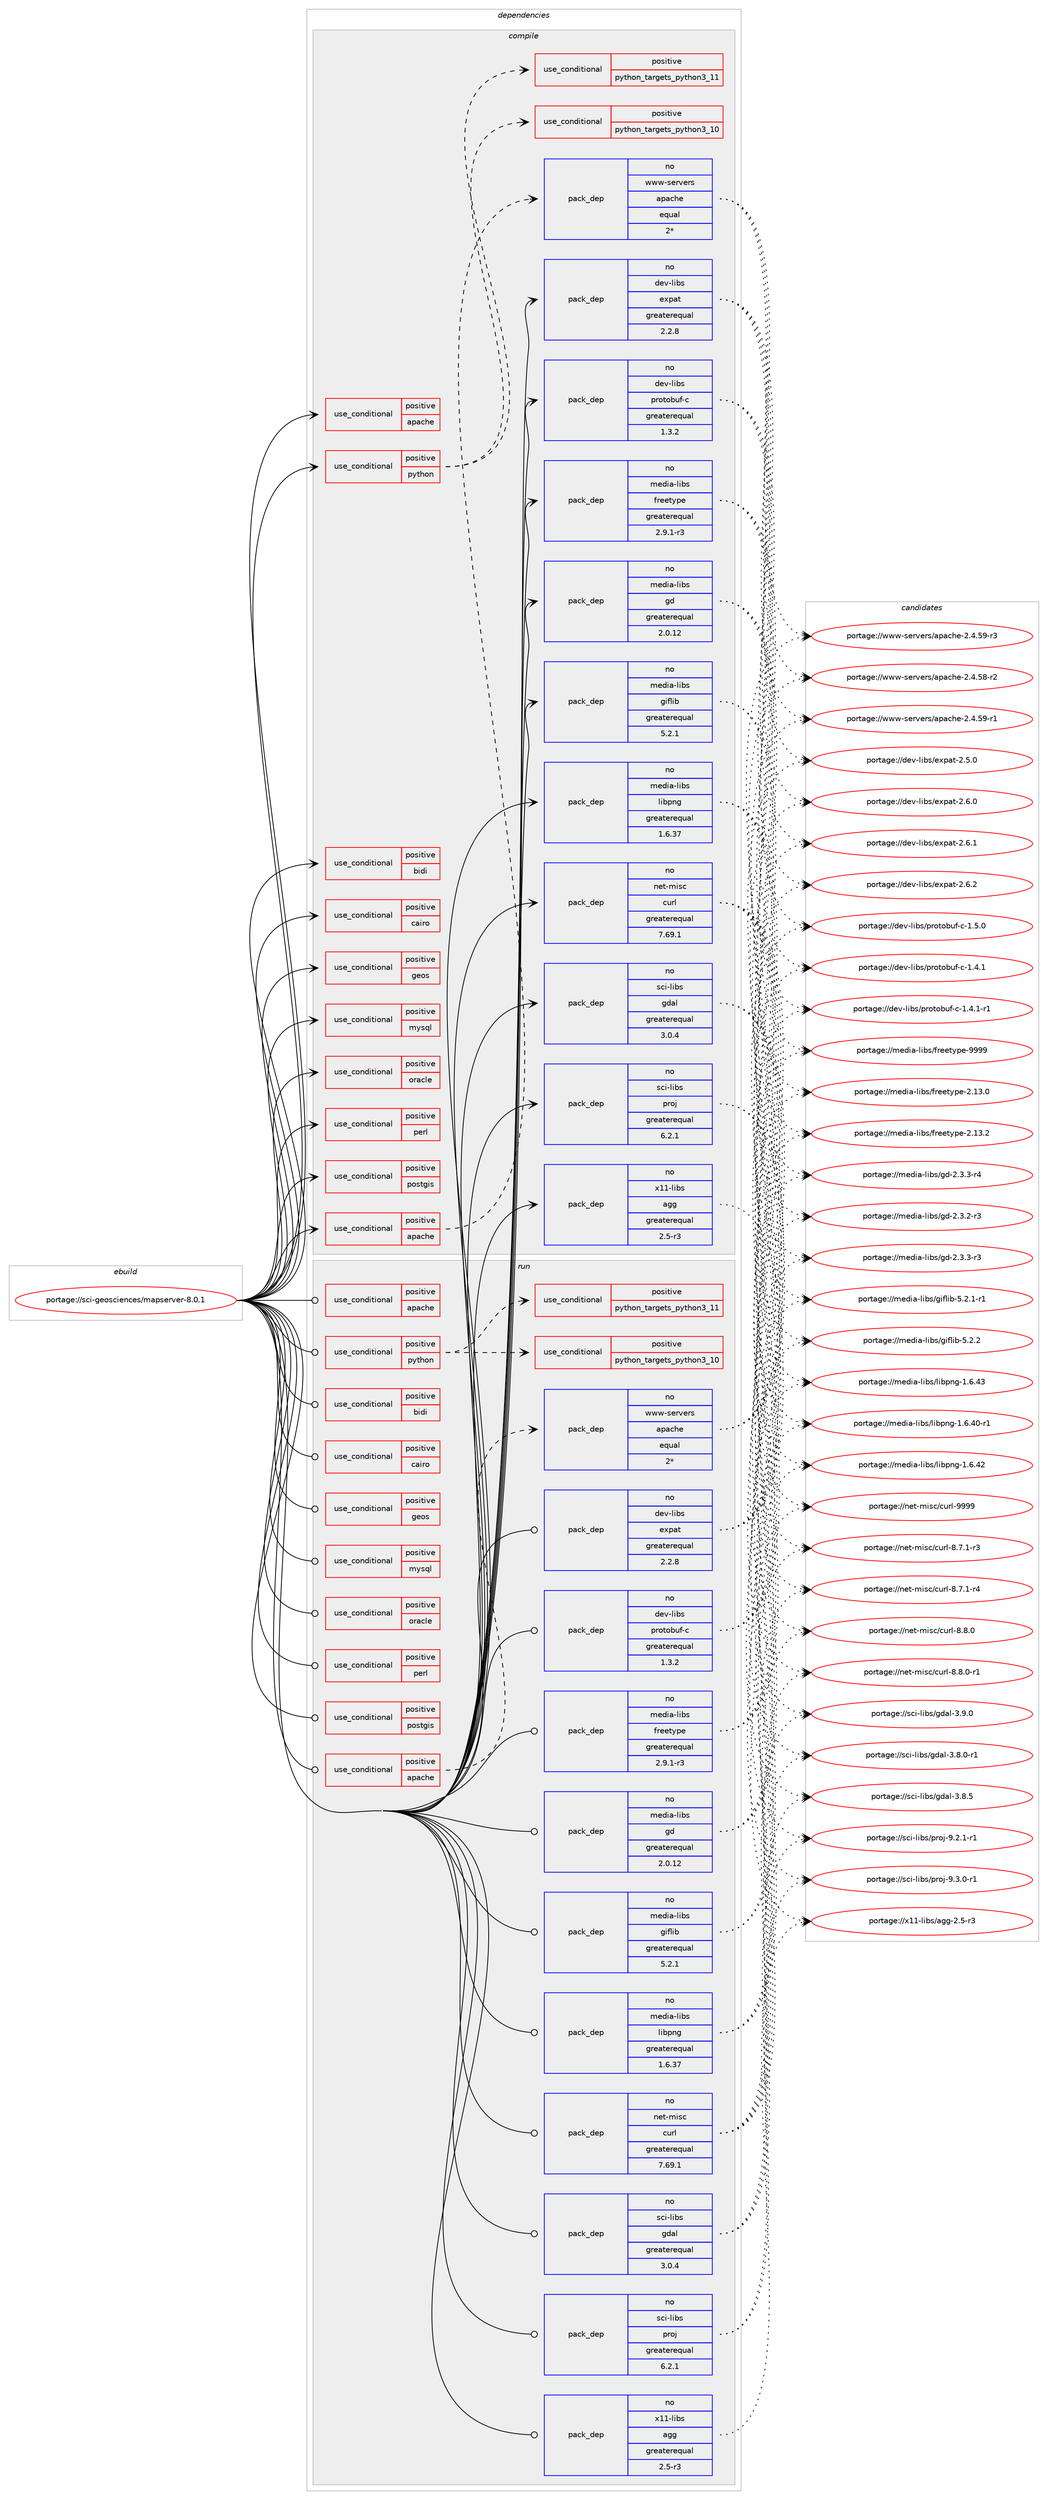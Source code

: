 digraph prolog {

# *************
# Graph options
# *************

newrank=true;
concentrate=true;
compound=true;
graph [rankdir=LR,fontname=Helvetica,fontsize=10,ranksep=1.5];#, ranksep=2.5, nodesep=0.2];
edge  [arrowhead=vee];
node  [fontname=Helvetica,fontsize=10];

# **********
# The ebuild
# **********

subgraph cluster_leftcol {
color=gray;
rank=same;
label=<<i>ebuild</i>>;
id [label="portage://sci-geosciences/mapserver-8.0.1", color=red, width=4, href="../sci-geosciences/mapserver-8.0.1.svg"];
}

# ****************
# The dependencies
# ****************

subgraph cluster_midcol {
color=gray;
label=<<i>dependencies</i>>;
subgraph cluster_compile {
fillcolor="#eeeeee";
style=filled;
label=<<i>compile</i>>;
subgraph cond102434 {
dependency199669 [label=<<TABLE BORDER="0" CELLBORDER="1" CELLSPACING="0" CELLPADDING="4"><TR><TD ROWSPAN="3" CELLPADDING="10">use_conditional</TD></TR><TR><TD>positive</TD></TR><TR><TD>apache</TD></TR></TABLE>>, shape=none, color=red];
# *** BEGIN UNKNOWN DEPENDENCY TYPE (TODO) ***
# dependency199669 -> package_dependency(portage://sci-geosciences/mapserver-8.0.1,install,no,app-admin,webapp-config,none,[,,],[],[])
# *** END UNKNOWN DEPENDENCY TYPE (TODO) ***

# *** BEGIN UNKNOWN DEPENDENCY TYPE (TODO) ***
# dependency199669 -> package_dependency(portage://sci-geosciences/mapserver-8.0.1,install,no,dev-libs,fcgi,none,[,,],[],[])
# *** END UNKNOWN DEPENDENCY TYPE (TODO) ***

}
id:e -> dependency199669:w [weight=20,style="solid",arrowhead="vee"];
subgraph cond102435 {
dependency199670 [label=<<TABLE BORDER="0" CELLBORDER="1" CELLSPACING="0" CELLPADDING="4"><TR><TD ROWSPAN="3" CELLPADDING="10">use_conditional</TD></TR><TR><TD>positive</TD></TR><TR><TD>apache</TD></TR></TABLE>>, shape=none, color=red];
subgraph pack94456 {
dependency199671 [label=<<TABLE BORDER="0" CELLBORDER="1" CELLSPACING="0" CELLPADDING="4" WIDTH="220"><TR><TD ROWSPAN="6" CELLPADDING="30">pack_dep</TD></TR><TR><TD WIDTH="110">no</TD></TR><TR><TD>www-servers</TD></TR><TR><TD>apache</TD></TR><TR><TD>equal</TD></TR><TR><TD>2*</TD></TR></TABLE>>, shape=none, color=blue];
}
dependency199670:e -> dependency199671:w [weight=20,style="dashed",arrowhead="vee"];
}
id:e -> dependency199670:w [weight=20,style="solid",arrowhead="vee"];
subgraph cond102436 {
dependency199672 [label=<<TABLE BORDER="0" CELLBORDER="1" CELLSPACING="0" CELLPADDING="4"><TR><TD ROWSPAN="3" CELLPADDING="10">use_conditional</TD></TR><TR><TD>positive</TD></TR><TR><TD>bidi</TD></TR></TABLE>>, shape=none, color=red];
# *** BEGIN UNKNOWN DEPENDENCY TYPE (TODO) ***
# dependency199672 -> package_dependency(portage://sci-geosciences/mapserver-8.0.1,install,no,dev-libs,fribidi,none,[,,],[],[])
# *** END UNKNOWN DEPENDENCY TYPE (TODO) ***

# *** BEGIN UNKNOWN DEPENDENCY TYPE (TODO) ***
# dependency199672 -> package_dependency(portage://sci-geosciences/mapserver-8.0.1,install,no,media-libs,harfbuzz,none,[,,],any_same_slot,[])
# *** END UNKNOWN DEPENDENCY TYPE (TODO) ***

}
id:e -> dependency199672:w [weight=20,style="solid",arrowhead="vee"];
subgraph cond102437 {
dependency199673 [label=<<TABLE BORDER="0" CELLBORDER="1" CELLSPACING="0" CELLPADDING="4"><TR><TD ROWSPAN="3" CELLPADDING="10">use_conditional</TD></TR><TR><TD>positive</TD></TR><TR><TD>cairo</TD></TR></TABLE>>, shape=none, color=red];
# *** BEGIN UNKNOWN DEPENDENCY TYPE (TODO) ***
# dependency199673 -> package_dependency(portage://sci-geosciences/mapserver-8.0.1,install,no,x11-libs,cairo,none,[,,],[],[])
# *** END UNKNOWN DEPENDENCY TYPE (TODO) ***

}
id:e -> dependency199673:w [weight=20,style="solid",arrowhead="vee"];
subgraph cond102438 {
dependency199674 [label=<<TABLE BORDER="0" CELLBORDER="1" CELLSPACING="0" CELLPADDING="4"><TR><TD ROWSPAN="3" CELLPADDING="10">use_conditional</TD></TR><TR><TD>positive</TD></TR><TR><TD>geos</TD></TR></TABLE>>, shape=none, color=red];
# *** BEGIN UNKNOWN DEPENDENCY TYPE (TODO) ***
# dependency199674 -> package_dependency(portage://sci-geosciences/mapserver-8.0.1,install,no,sci-libs,geos,none,[,,],[],[])
# *** END UNKNOWN DEPENDENCY TYPE (TODO) ***

}
id:e -> dependency199674:w [weight=20,style="solid",arrowhead="vee"];
subgraph cond102439 {
dependency199675 [label=<<TABLE BORDER="0" CELLBORDER="1" CELLSPACING="0" CELLPADDING="4"><TR><TD ROWSPAN="3" CELLPADDING="10">use_conditional</TD></TR><TR><TD>positive</TD></TR><TR><TD>mysql</TD></TR></TABLE>>, shape=none, color=red];
# *** BEGIN UNKNOWN DEPENDENCY TYPE (TODO) ***
# dependency199675 -> package_dependency(portage://sci-geosciences/mapserver-8.0.1,install,no,dev-db,mysql-connector-c,none,[,,],any_same_slot,[])
# *** END UNKNOWN DEPENDENCY TYPE (TODO) ***

}
id:e -> dependency199675:w [weight=20,style="solid",arrowhead="vee"];
subgraph cond102440 {
dependency199676 [label=<<TABLE BORDER="0" CELLBORDER="1" CELLSPACING="0" CELLPADDING="4"><TR><TD ROWSPAN="3" CELLPADDING="10">use_conditional</TD></TR><TR><TD>positive</TD></TR><TR><TD>oracle</TD></TR></TABLE>>, shape=none, color=red];
# *** BEGIN UNKNOWN DEPENDENCY TYPE (TODO) ***
# dependency199676 -> package_dependency(portage://sci-geosciences/mapserver-8.0.1,install,no,dev-db,oracle-instantclient,none,[,,],any_same_slot,[])
# *** END UNKNOWN DEPENDENCY TYPE (TODO) ***

}
id:e -> dependency199676:w [weight=20,style="solid",arrowhead="vee"];
subgraph cond102441 {
dependency199677 [label=<<TABLE BORDER="0" CELLBORDER="1" CELLSPACING="0" CELLPADDING="4"><TR><TD ROWSPAN="3" CELLPADDING="10">use_conditional</TD></TR><TR><TD>positive</TD></TR><TR><TD>perl</TD></TR></TABLE>>, shape=none, color=red];
# *** BEGIN UNKNOWN DEPENDENCY TYPE (TODO) ***
# dependency199677 -> package_dependency(portage://sci-geosciences/mapserver-8.0.1,install,no,dev-lang,perl,none,[,,],any_same_slot,[])
# *** END UNKNOWN DEPENDENCY TYPE (TODO) ***

}
id:e -> dependency199677:w [weight=20,style="solid",arrowhead="vee"];
subgraph cond102442 {
dependency199678 [label=<<TABLE BORDER="0" CELLBORDER="1" CELLSPACING="0" CELLPADDING="4"><TR><TD ROWSPAN="3" CELLPADDING="10">use_conditional</TD></TR><TR><TD>positive</TD></TR><TR><TD>postgis</TD></TR></TABLE>>, shape=none, color=red];
# *** BEGIN UNKNOWN DEPENDENCY TYPE (TODO) ***
# dependency199678 -> package_dependency(portage://sci-geosciences/mapserver-8.0.1,install,no,dev-db,postgis,none,[,,],[],[])
# *** END UNKNOWN DEPENDENCY TYPE (TODO) ***

# *** BEGIN UNKNOWN DEPENDENCY TYPE (TODO) ***
# dependency199678 -> package_dependency(portage://sci-geosciences/mapserver-8.0.1,install,no,dev-db,postgresql,none,[,,],any_same_slot,[])
# *** END UNKNOWN DEPENDENCY TYPE (TODO) ***

}
id:e -> dependency199678:w [weight=20,style="solid",arrowhead="vee"];
subgraph cond102443 {
dependency199679 [label=<<TABLE BORDER="0" CELLBORDER="1" CELLSPACING="0" CELLPADDING="4"><TR><TD ROWSPAN="3" CELLPADDING="10">use_conditional</TD></TR><TR><TD>positive</TD></TR><TR><TD>python</TD></TR></TABLE>>, shape=none, color=red];
subgraph cond102444 {
dependency199680 [label=<<TABLE BORDER="0" CELLBORDER="1" CELLSPACING="0" CELLPADDING="4"><TR><TD ROWSPAN="3" CELLPADDING="10">use_conditional</TD></TR><TR><TD>positive</TD></TR><TR><TD>python_targets_python3_10</TD></TR></TABLE>>, shape=none, color=red];
# *** BEGIN UNKNOWN DEPENDENCY TYPE (TODO) ***
# dependency199680 -> package_dependency(portage://sci-geosciences/mapserver-8.0.1,install,no,dev-lang,python,none,[,,],[slot(3.10)],[])
# *** END UNKNOWN DEPENDENCY TYPE (TODO) ***

}
dependency199679:e -> dependency199680:w [weight=20,style="dashed",arrowhead="vee"];
subgraph cond102445 {
dependency199681 [label=<<TABLE BORDER="0" CELLBORDER="1" CELLSPACING="0" CELLPADDING="4"><TR><TD ROWSPAN="3" CELLPADDING="10">use_conditional</TD></TR><TR><TD>positive</TD></TR><TR><TD>python_targets_python3_11</TD></TR></TABLE>>, shape=none, color=red];
# *** BEGIN UNKNOWN DEPENDENCY TYPE (TODO) ***
# dependency199681 -> package_dependency(portage://sci-geosciences/mapserver-8.0.1,install,no,dev-lang,python,none,[,,],[slot(3.11)],[])
# *** END UNKNOWN DEPENDENCY TYPE (TODO) ***

}
dependency199679:e -> dependency199681:w [weight=20,style="dashed",arrowhead="vee"];
}
id:e -> dependency199679:w [weight=20,style="solid",arrowhead="vee"];
subgraph pack94457 {
dependency199682 [label=<<TABLE BORDER="0" CELLBORDER="1" CELLSPACING="0" CELLPADDING="4" WIDTH="220"><TR><TD ROWSPAN="6" CELLPADDING="30">pack_dep</TD></TR><TR><TD WIDTH="110">no</TD></TR><TR><TD>dev-libs</TD></TR><TR><TD>expat</TD></TR><TR><TD>greaterequal</TD></TR><TR><TD>2.2.8</TD></TR></TABLE>>, shape=none, color=blue];
}
id:e -> dependency199682:w [weight=20,style="solid",arrowhead="vee"];
# *** BEGIN UNKNOWN DEPENDENCY TYPE (TODO) ***
# id -> package_dependency(portage://sci-geosciences/mapserver-8.0.1,install,no,dev-libs,libxml2,none,[,,],[slot(2),equal],[])
# *** END UNKNOWN DEPENDENCY TYPE (TODO) ***

# *** BEGIN UNKNOWN DEPENDENCY TYPE (TODO) ***
# id -> package_dependency(portage://sci-geosciences/mapserver-8.0.1,install,no,dev-libs,libxslt,none,[,,],[],[use(enable(crypt),none)])
# *** END UNKNOWN DEPENDENCY TYPE (TODO) ***

subgraph pack94458 {
dependency199683 [label=<<TABLE BORDER="0" CELLBORDER="1" CELLSPACING="0" CELLPADDING="4" WIDTH="220"><TR><TD ROWSPAN="6" CELLPADDING="30">pack_dep</TD></TR><TR><TD WIDTH="110">no</TD></TR><TR><TD>dev-libs</TD></TR><TR><TD>protobuf-c</TD></TR><TR><TD>greaterequal</TD></TR><TR><TD>1.3.2</TD></TR></TABLE>>, shape=none, color=blue];
}
id:e -> dependency199683:w [weight=20,style="solid",arrowhead="vee"];
subgraph pack94459 {
dependency199684 [label=<<TABLE BORDER="0" CELLBORDER="1" CELLSPACING="0" CELLPADDING="4" WIDTH="220"><TR><TD ROWSPAN="6" CELLPADDING="30">pack_dep</TD></TR><TR><TD WIDTH="110">no</TD></TR><TR><TD>media-libs</TD></TR><TR><TD>freetype</TD></TR><TR><TD>greaterequal</TD></TR><TR><TD>2.9.1-r3</TD></TR></TABLE>>, shape=none, color=blue];
}
id:e -> dependency199684:w [weight=20,style="solid",arrowhead="vee"];
subgraph pack94460 {
dependency199685 [label=<<TABLE BORDER="0" CELLBORDER="1" CELLSPACING="0" CELLPADDING="4" WIDTH="220"><TR><TD ROWSPAN="6" CELLPADDING="30">pack_dep</TD></TR><TR><TD WIDTH="110">no</TD></TR><TR><TD>media-libs</TD></TR><TR><TD>gd</TD></TR><TR><TD>greaterequal</TD></TR><TR><TD>2.0.12</TD></TR></TABLE>>, shape=none, color=blue];
}
id:e -> dependency199685:w [weight=20,style="solid",arrowhead="vee"];
subgraph pack94461 {
dependency199686 [label=<<TABLE BORDER="0" CELLBORDER="1" CELLSPACING="0" CELLPADDING="4" WIDTH="220"><TR><TD ROWSPAN="6" CELLPADDING="30">pack_dep</TD></TR><TR><TD WIDTH="110">no</TD></TR><TR><TD>media-libs</TD></TR><TR><TD>giflib</TD></TR><TR><TD>greaterequal</TD></TR><TR><TD>5.2.1</TD></TR></TABLE>>, shape=none, color=blue];
}
id:e -> dependency199686:w [weight=20,style="solid",arrowhead="vee"];
# *** BEGIN UNKNOWN DEPENDENCY TYPE (TODO) ***
# id -> package_dependency(portage://sci-geosciences/mapserver-8.0.1,install,no,media-libs,libjpeg-turbo,none,[,,],[],[])
# *** END UNKNOWN DEPENDENCY TYPE (TODO) ***

subgraph pack94462 {
dependency199687 [label=<<TABLE BORDER="0" CELLBORDER="1" CELLSPACING="0" CELLPADDING="4" WIDTH="220"><TR><TD ROWSPAN="6" CELLPADDING="30">pack_dep</TD></TR><TR><TD WIDTH="110">no</TD></TR><TR><TD>media-libs</TD></TR><TR><TD>libpng</TD></TR><TR><TD>greaterequal</TD></TR><TR><TD>1.6.37</TD></TR></TABLE>>, shape=none, color=blue];
}
id:e -> dependency199687:w [weight=20,style="solid",arrowhead="vee"];
subgraph pack94463 {
dependency199688 [label=<<TABLE BORDER="0" CELLBORDER="1" CELLSPACING="0" CELLPADDING="4" WIDTH="220"><TR><TD ROWSPAN="6" CELLPADDING="30">pack_dep</TD></TR><TR><TD WIDTH="110">no</TD></TR><TR><TD>net-misc</TD></TR><TR><TD>curl</TD></TR><TR><TD>greaterequal</TD></TR><TR><TD>7.69.1</TD></TR></TABLE>>, shape=none, color=blue];
}
id:e -> dependency199688:w [weight=20,style="solid",arrowhead="vee"];
subgraph pack94464 {
dependency199689 [label=<<TABLE BORDER="0" CELLBORDER="1" CELLSPACING="0" CELLPADDING="4" WIDTH="220"><TR><TD ROWSPAN="6" CELLPADDING="30">pack_dep</TD></TR><TR><TD WIDTH="110">no</TD></TR><TR><TD>sci-libs</TD></TR><TR><TD>gdal</TD></TR><TR><TD>greaterequal</TD></TR><TR><TD>3.0.4</TD></TR></TABLE>>, shape=none, color=blue];
}
id:e -> dependency199689:w [weight=20,style="solid",arrowhead="vee"];
subgraph pack94465 {
dependency199690 [label=<<TABLE BORDER="0" CELLBORDER="1" CELLSPACING="0" CELLPADDING="4" WIDTH="220"><TR><TD ROWSPAN="6" CELLPADDING="30">pack_dep</TD></TR><TR><TD WIDTH="110">no</TD></TR><TR><TD>sci-libs</TD></TR><TR><TD>proj</TD></TR><TR><TD>greaterequal</TD></TR><TR><TD>6.2.1</TD></TR></TABLE>>, shape=none, color=blue];
}
id:e -> dependency199690:w [weight=20,style="solid",arrowhead="vee"];
# *** BEGIN UNKNOWN DEPENDENCY TYPE (TODO) ***
# id -> package_dependency(portage://sci-geosciences/mapserver-8.0.1,install,no,virtual,libiconv,none,[,,],[],[])
# *** END UNKNOWN DEPENDENCY TYPE (TODO) ***

subgraph pack94466 {
dependency199691 [label=<<TABLE BORDER="0" CELLBORDER="1" CELLSPACING="0" CELLPADDING="4" WIDTH="220"><TR><TD ROWSPAN="6" CELLPADDING="30">pack_dep</TD></TR><TR><TD WIDTH="110">no</TD></TR><TR><TD>x11-libs</TD></TR><TR><TD>agg</TD></TR><TR><TD>greaterequal</TD></TR><TR><TD>2.5-r3</TD></TR></TABLE>>, shape=none, color=blue];
}
id:e -> dependency199691:w [weight=20,style="solid",arrowhead="vee"];
}
subgraph cluster_compileandrun {
fillcolor="#eeeeee";
style=filled;
label=<<i>compile and run</i>>;
}
subgraph cluster_run {
fillcolor="#eeeeee";
style=filled;
label=<<i>run</i>>;
subgraph cond102446 {
dependency199692 [label=<<TABLE BORDER="0" CELLBORDER="1" CELLSPACING="0" CELLPADDING="4"><TR><TD ROWSPAN="3" CELLPADDING="10">use_conditional</TD></TR><TR><TD>positive</TD></TR><TR><TD>apache</TD></TR></TABLE>>, shape=none, color=red];
# *** BEGIN UNKNOWN DEPENDENCY TYPE (TODO) ***
# dependency199692 -> package_dependency(portage://sci-geosciences/mapserver-8.0.1,run,no,app-admin,webapp-config,none,[,,],[],[])
# *** END UNKNOWN DEPENDENCY TYPE (TODO) ***

# *** BEGIN UNKNOWN DEPENDENCY TYPE (TODO) ***
# dependency199692 -> package_dependency(portage://sci-geosciences/mapserver-8.0.1,run,no,dev-libs,fcgi,none,[,,],[],[])
# *** END UNKNOWN DEPENDENCY TYPE (TODO) ***

}
id:e -> dependency199692:w [weight=20,style="solid",arrowhead="odot"];
subgraph cond102447 {
dependency199693 [label=<<TABLE BORDER="0" CELLBORDER="1" CELLSPACING="0" CELLPADDING="4"><TR><TD ROWSPAN="3" CELLPADDING="10">use_conditional</TD></TR><TR><TD>positive</TD></TR><TR><TD>apache</TD></TR></TABLE>>, shape=none, color=red];
subgraph pack94467 {
dependency199694 [label=<<TABLE BORDER="0" CELLBORDER="1" CELLSPACING="0" CELLPADDING="4" WIDTH="220"><TR><TD ROWSPAN="6" CELLPADDING="30">pack_dep</TD></TR><TR><TD WIDTH="110">no</TD></TR><TR><TD>www-servers</TD></TR><TR><TD>apache</TD></TR><TR><TD>equal</TD></TR><TR><TD>2*</TD></TR></TABLE>>, shape=none, color=blue];
}
dependency199693:e -> dependency199694:w [weight=20,style="dashed",arrowhead="vee"];
}
id:e -> dependency199693:w [weight=20,style="solid",arrowhead="odot"];
subgraph cond102448 {
dependency199695 [label=<<TABLE BORDER="0" CELLBORDER="1" CELLSPACING="0" CELLPADDING="4"><TR><TD ROWSPAN="3" CELLPADDING="10">use_conditional</TD></TR><TR><TD>positive</TD></TR><TR><TD>bidi</TD></TR></TABLE>>, shape=none, color=red];
# *** BEGIN UNKNOWN DEPENDENCY TYPE (TODO) ***
# dependency199695 -> package_dependency(portage://sci-geosciences/mapserver-8.0.1,run,no,dev-libs,fribidi,none,[,,],[],[])
# *** END UNKNOWN DEPENDENCY TYPE (TODO) ***

# *** BEGIN UNKNOWN DEPENDENCY TYPE (TODO) ***
# dependency199695 -> package_dependency(portage://sci-geosciences/mapserver-8.0.1,run,no,media-libs,harfbuzz,none,[,,],any_same_slot,[])
# *** END UNKNOWN DEPENDENCY TYPE (TODO) ***

}
id:e -> dependency199695:w [weight=20,style="solid",arrowhead="odot"];
subgraph cond102449 {
dependency199696 [label=<<TABLE BORDER="0" CELLBORDER="1" CELLSPACING="0" CELLPADDING="4"><TR><TD ROWSPAN="3" CELLPADDING="10">use_conditional</TD></TR><TR><TD>positive</TD></TR><TR><TD>cairo</TD></TR></TABLE>>, shape=none, color=red];
# *** BEGIN UNKNOWN DEPENDENCY TYPE (TODO) ***
# dependency199696 -> package_dependency(portage://sci-geosciences/mapserver-8.0.1,run,no,x11-libs,cairo,none,[,,],[],[])
# *** END UNKNOWN DEPENDENCY TYPE (TODO) ***

}
id:e -> dependency199696:w [weight=20,style="solid",arrowhead="odot"];
subgraph cond102450 {
dependency199697 [label=<<TABLE BORDER="0" CELLBORDER="1" CELLSPACING="0" CELLPADDING="4"><TR><TD ROWSPAN="3" CELLPADDING="10">use_conditional</TD></TR><TR><TD>positive</TD></TR><TR><TD>geos</TD></TR></TABLE>>, shape=none, color=red];
# *** BEGIN UNKNOWN DEPENDENCY TYPE (TODO) ***
# dependency199697 -> package_dependency(portage://sci-geosciences/mapserver-8.0.1,run,no,sci-libs,geos,none,[,,],[],[])
# *** END UNKNOWN DEPENDENCY TYPE (TODO) ***

}
id:e -> dependency199697:w [weight=20,style="solid",arrowhead="odot"];
subgraph cond102451 {
dependency199698 [label=<<TABLE BORDER="0" CELLBORDER="1" CELLSPACING="0" CELLPADDING="4"><TR><TD ROWSPAN="3" CELLPADDING="10">use_conditional</TD></TR><TR><TD>positive</TD></TR><TR><TD>mysql</TD></TR></TABLE>>, shape=none, color=red];
# *** BEGIN UNKNOWN DEPENDENCY TYPE (TODO) ***
# dependency199698 -> package_dependency(portage://sci-geosciences/mapserver-8.0.1,run,no,dev-db,mysql-connector-c,none,[,,],any_same_slot,[])
# *** END UNKNOWN DEPENDENCY TYPE (TODO) ***

}
id:e -> dependency199698:w [weight=20,style="solid",arrowhead="odot"];
subgraph cond102452 {
dependency199699 [label=<<TABLE BORDER="0" CELLBORDER="1" CELLSPACING="0" CELLPADDING="4"><TR><TD ROWSPAN="3" CELLPADDING="10">use_conditional</TD></TR><TR><TD>positive</TD></TR><TR><TD>oracle</TD></TR></TABLE>>, shape=none, color=red];
# *** BEGIN UNKNOWN DEPENDENCY TYPE (TODO) ***
# dependency199699 -> package_dependency(portage://sci-geosciences/mapserver-8.0.1,run,no,dev-db,oracle-instantclient,none,[,,],any_same_slot,[])
# *** END UNKNOWN DEPENDENCY TYPE (TODO) ***

}
id:e -> dependency199699:w [weight=20,style="solid",arrowhead="odot"];
subgraph cond102453 {
dependency199700 [label=<<TABLE BORDER="0" CELLBORDER="1" CELLSPACING="0" CELLPADDING="4"><TR><TD ROWSPAN="3" CELLPADDING="10">use_conditional</TD></TR><TR><TD>positive</TD></TR><TR><TD>perl</TD></TR></TABLE>>, shape=none, color=red];
# *** BEGIN UNKNOWN DEPENDENCY TYPE (TODO) ***
# dependency199700 -> package_dependency(portage://sci-geosciences/mapserver-8.0.1,run,no,dev-lang,perl,none,[,,],any_same_slot,[])
# *** END UNKNOWN DEPENDENCY TYPE (TODO) ***

}
id:e -> dependency199700:w [weight=20,style="solid",arrowhead="odot"];
subgraph cond102454 {
dependency199701 [label=<<TABLE BORDER="0" CELLBORDER="1" CELLSPACING="0" CELLPADDING="4"><TR><TD ROWSPAN="3" CELLPADDING="10">use_conditional</TD></TR><TR><TD>positive</TD></TR><TR><TD>postgis</TD></TR></TABLE>>, shape=none, color=red];
# *** BEGIN UNKNOWN DEPENDENCY TYPE (TODO) ***
# dependency199701 -> package_dependency(portage://sci-geosciences/mapserver-8.0.1,run,no,dev-db,postgis,none,[,,],[],[])
# *** END UNKNOWN DEPENDENCY TYPE (TODO) ***

# *** BEGIN UNKNOWN DEPENDENCY TYPE (TODO) ***
# dependency199701 -> package_dependency(portage://sci-geosciences/mapserver-8.0.1,run,no,dev-db,postgresql,none,[,,],any_same_slot,[])
# *** END UNKNOWN DEPENDENCY TYPE (TODO) ***

}
id:e -> dependency199701:w [weight=20,style="solid",arrowhead="odot"];
subgraph cond102455 {
dependency199702 [label=<<TABLE BORDER="0" CELLBORDER="1" CELLSPACING="0" CELLPADDING="4"><TR><TD ROWSPAN="3" CELLPADDING="10">use_conditional</TD></TR><TR><TD>positive</TD></TR><TR><TD>python</TD></TR></TABLE>>, shape=none, color=red];
subgraph cond102456 {
dependency199703 [label=<<TABLE BORDER="0" CELLBORDER="1" CELLSPACING="0" CELLPADDING="4"><TR><TD ROWSPAN="3" CELLPADDING="10">use_conditional</TD></TR><TR><TD>positive</TD></TR><TR><TD>python_targets_python3_10</TD></TR></TABLE>>, shape=none, color=red];
# *** BEGIN UNKNOWN DEPENDENCY TYPE (TODO) ***
# dependency199703 -> package_dependency(portage://sci-geosciences/mapserver-8.0.1,run,no,dev-lang,python,none,[,,],[slot(3.10)],[])
# *** END UNKNOWN DEPENDENCY TYPE (TODO) ***

}
dependency199702:e -> dependency199703:w [weight=20,style="dashed",arrowhead="vee"];
subgraph cond102457 {
dependency199704 [label=<<TABLE BORDER="0" CELLBORDER="1" CELLSPACING="0" CELLPADDING="4"><TR><TD ROWSPAN="3" CELLPADDING="10">use_conditional</TD></TR><TR><TD>positive</TD></TR><TR><TD>python_targets_python3_11</TD></TR></TABLE>>, shape=none, color=red];
# *** BEGIN UNKNOWN DEPENDENCY TYPE (TODO) ***
# dependency199704 -> package_dependency(portage://sci-geosciences/mapserver-8.0.1,run,no,dev-lang,python,none,[,,],[slot(3.11)],[])
# *** END UNKNOWN DEPENDENCY TYPE (TODO) ***

}
dependency199702:e -> dependency199704:w [weight=20,style="dashed",arrowhead="vee"];
}
id:e -> dependency199702:w [weight=20,style="solid",arrowhead="odot"];
subgraph pack94468 {
dependency199705 [label=<<TABLE BORDER="0" CELLBORDER="1" CELLSPACING="0" CELLPADDING="4" WIDTH="220"><TR><TD ROWSPAN="6" CELLPADDING="30">pack_dep</TD></TR><TR><TD WIDTH="110">no</TD></TR><TR><TD>dev-libs</TD></TR><TR><TD>expat</TD></TR><TR><TD>greaterequal</TD></TR><TR><TD>2.2.8</TD></TR></TABLE>>, shape=none, color=blue];
}
id:e -> dependency199705:w [weight=20,style="solid",arrowhead="odot"];
# *** BEGIN UNKNOWN DEPENDENCY TYPE (TODO) ***
# id -> package_dependency(portage://sci-geosciences/mapserver-8.0.1,run,no,dev-libs,libxml2,none,[,,],[slot(2),equal],[])
# *** END UNKNOWN DEPENDENCY TYPE (TODO) ***

# *** BEGIN UNKNOWN DEPENDENCY TYPE (TODO) ***
# id -> package_dependency(portage://sci-geosciences/mapserver-8.0.1,run,no,dev-libs,libxslt,none,[,,],[],[use(enable(crypt),none)])
# *** END UNKNOWN DEPENDENCY TYPE (TODO) ***

subgraph pack94469 {
dependency199706 [label=<<TABLE BORDER="0" CELLBORDER="1" CELLSPACING="0" CELLPADDING="4" WIDTH="220"><TR><TD ROWSPAN="6" CELLPADDING="30">pack_dep</TD></TR><TR><TD WIDTH="110">no</TD></TR><TR><TD>dev-libs</TD></TR><TR><TD>protobuf-c</TD></TR><TR><TD>greaterequal</TD></TR><TR><TD>1.3.2</TD></TR></TABLE>>, shape=none, color=blue];
}
id:e -> dependency199706:w [weight=20,style="solid",arrowhead="odot"];
subgraph pack94470 {
dependency199707 [label=<<TABLE BORDER="0" CELLBORDER="1" CELLSPACING="0" CELLPADDING="4" WIDTH="220"><TR><TD ROWSPAN="6" CELLPADDING="30">pack_dep</TD></TR><TR><TD WIDTH="110">no</TD></TR><TR><TD>media-libs</TD></TR><TR><TD>freetype</TD></TR><TR><TD>greaterequal</TD></TR><TR><TD>2.9.1-r3</TD></TR></TABLE>>, shape=none, color=blue];
}
id:e -> dependency199707:w [weight=20,style="solid",arrowhead="odot"];
subgraph pack94471 {
dependency199708 [label=<<TABLE BORDER="0" CELLBORDER="1" CELLSPACING="0" CELLPADDING="4" WIDTH="220"><TR><TD ROWSPAN="6" CELLPADDING="30">pack_dep</TD></TR><TR><TD WIDTH="110">no</TD></TR><TR><TD>media-libs</TD></TR><TR><TD>gd</TD></TR><TR><TD>greaterequal</TD></TR><TR><TD>2.0.12</TD></TR></TABLE>>, shape=none, color=blue];
}
id:e -> dependency199708:w [weight=20,style="solid",arrowhead="odot"];
subgraph pack94472 {
dependency199709 [label=<<TABLE BORDER="0" CELLBORDER="1" CELLSPACING="0" CELLPADDING="4" WIDTH="220"><TR><TD ROWSPAN="6" CELLPADDING="30">pack_dep</TD></TR><TR><TD WIDTH="110">no</TD></TR><TR><TD>media-libs</TD></TR><TR><TD>giflib</TD></TR><TR><TD>greaterequal</TD></TR><TR><TD>5.2.1</TD></TR></TABLE>>, shape=none, color=blue];
}
id:e -> dependency199709:w [weight=20,style="solid",arrowhead="odot"];
# *** BEGIN UNKNOWN DEPENDENCY TYPE (TODO) ***
# id -> package_dependency(portage://sci-geosciences/mapserver-8.0.1,run,no,media-libs,libjpeg-turbo,none,[,,],[],[])
# *** END UNKNOWN DEPENDENCY TYPE (TODO) ***

subgraph pack94473 {
dependency199710 [label=<<TABLE BORDER="0" CELLBORDER="1" CELLSPACING="0" CELLPADDING="4" WIDTH="220"><TR><TD ROWSPAN="6" CELLPADDING="30">pack_dep</TD></TR><TR><TD WIDTH="110">no</TD></TR><TR><TD>media-libs</TD></TR><TR><TD>libpng</TD></TR><TR><TD>greaterequal</TD></TR><TR><TD>1.6.37</TD></TR></TABLE>>, shape=none, color=blue];
}
id:e -> dependency199710:w [weight=20,style="solid",arrowhead="odot"];
subgraph pack94474 {
dependency199711 [label=<<TABLE BORDER="0" CELLBORDER="1" CELLSPACING="0" CELLPADDING="4" WIDTH="220"><TR><TD ROWSPAN="6" CELLPADDING="30">pack_dep</TD></TR><TR><TD WIDTH="110">no</TD></TR><TR><TD>net-misc</TD></TR><TR><TD>curl</TD></TR><TR><TD>greaterequal</TD></TR><TR><TD>7.69.1</TD></TR></TABLE>>, shape=none, color=blue];
}
id:e -> dependency199711:w [weight=20,style="solid",arrowhead="odot"];
subgraph pack94475 {
dependency199712 [label=<<TABLE BORDER="0" CELLBORDER="1" CELLSPACING="0" CELLPADDING="4" WIDTH="220"><TR><TD ROWSPAN="6" CELLPADDING="30">pack_dep</TD></TR><TR><TD WIDTH="110">no</TD></TR><TR><TD>sci-libs</TD></TR><TR><TD>gdal</TD></TR><TR><TD>greaterequal</TD></TR><TR><TD>3.0.4</TD></TR></TABLE>>, shape=none, color=blue];
}
id:e -> dependency199712:w [weight=20,style="solid",arrowhead="odot"];
subgraph pack94476 {
dependency199713 [label=<<TABLE BORDER="0" CELLBORDER="1" CELLSPACING="0" CELLPADDING="4" WIDTH="220"><TR><TD ROWSPAN="6" CELLPADDING="30">pack_dep</TD></TR><TR><TD WIDTH="110">no</TD></TR><TR><TD>sci-libs</TD></TR><TR><TD>proj</TD></TR><TR><TD>greaterequal</TD></TR><TR><TD>6.2.1</TD></TR></TABLE>>, shape=none, color=blue];
}
id:e -> dependency199713:w [weight=20,style="solid",arrowhead="odot"];
# *** BEGIN UNKNOWN DEPENDENCY TYPE (TODO) ***
# id -> package_dependency(portage://sci-geosciences/mapserver-8.0.1,run,no,virtual,libiconv,none,[,,],[],[])
# *** END UNKNOWN DEPENDENCY TYPE (TODO) ***

subgraph pack94477 {
dependency199714 [label=<<TABLE BORDER="0" CELLBORDER="1" CELLSPACING="0" CELLPADDING="4" WIDTH="220"><TR><TD ROWSPAN="6" CELLPADDING="30">pack_dep</TD></TR><TR><TD WIDTH="110">no</TD></TR><TR><TD>x11-libs</TD></TR><TR><TD>agg</TD></TR><TR><TD>greaterequal</TD></TR><TR><TD>2.5-r3</TD></TR></TABLE>>, shape=none, color=blue];
}
id:e -> dependency199714:w [weight=20,style="solid",arrowhead="odot"];
}
}

# **************
# The candidates
# **************

subgraph cluster_choices {
rank=same;
color=gray;
label=<<i>candidates</i>>;

subgraph choice94456 {
color=black;
nodesep=1;
choice1191191194511510111411810111411547971129799104101455046524653564511450 [label="portage://www-servers/apache-2.4.58-r2", color=red, width=4,href="../www-servers/apache-2.4.58-r2.svg"];
choice1191191194511510111411810111411547971129799104101455046524653574511449 [label="portage://www-servers/apache-2.4.59-r1", color=red, width=4,href="../www-servers/apache-2.4.59-r1.svg"];
choice1191191194511510111411810111411547971129799104101455046524653574511451 [label="portage://www-servers/apache-2.4.59-r3", color=red, width=4,href="../www-servers/apache-2.4.59-r3.svg"];
dependency199671:e -> choice1191191194511510111411810111411547971129799104101455046524653564511450:w [style=dotted,weight="100"];
dependency199671:e -> choice1191191194511510111411810111411547971129799104101455046524653574511449:w [style=dotted,weight="100"];
dependency199671:e -> choice1191191194511510111411810111411547971129799104101455046524653574511451:w [style=dotted,weight="100"];
}
subgraph choice94457 {
color=black;
nodesep=1;
choice10010111845108105981154710112011297116455046534648 [label="portage://dev-libs/expat-2.5.0", color=red, width=4,href="../dev-libs/expat-2.5.0.svg"];
choice10010111845108105981154710112011297116455046544648 [label="portage://dev-libs/expat-2.6.0", color=red, width=4,href="../dev-libs/expat-2.6.0.svg"];
choice10010111845108105981154710112011297116455046544649 [label="portage://dev-libs/expat-2.6.1", color=red, width=4,href="../dev-libs/expat-2.6.1.svg"];
choice10010111845108105981154710112011297116455046544650 [label="portage://dev-libs/expat-2.6.2", color=red, width=4,href="../dev-libs/expat-2.6.2.svg"];
dependency199682:e -> choice10010111845108105981154710112011297116455046534648:w [style=dotted,weight="100"];
dependency199682:e -> choice10010111845108105981154710112011297116455046544648:w [style=dotted,weight="100"];
dependency199682:e -> choice10010111845108105981154710112011297116455046544649:w [style=dotted,weight="100"];
dependency199682:e -> choice10010111845108105981154710112011297116455046544650:w [style=dotted,weight="100"];
}
subgraph choice94458 {
color=black;
nodesep=1;
choice100101118451081059811547112114111116111981171024599454946524649 [label="portage://dev-libs/protobuf-c-1.4.1", color=red, width=4,href="../dev-libs/protobuf-c-1.4.1.svg"];
choice1001011184510810598115471121141111161119811710245994549465246494511449 [label="portage://dev-libs/protobuf-c-1.4.1-r1", color=red, width=4,href="../dev-libs/protobuf-c-1.4.1-r1.svg"];
choice100101118451081059811547112114111116111981171024599454946534648 [label="portage://dev-libs/protobuf-c-1.5.0", color=red, width=4,href="../dev-libs/protobuf-c-1.5.0.svg"];
dependency199683:e -> choice100101118451081059811547112114111116111981171024599454946524649:w [style=dotted,weight="100"];
dependency199683:e -> choice1001011184510810598115471121141111161119811710245994549465246494511449:w [style=dotted,weight="100"];
dependency199683:e -> choice100101118451081059811547112114111116111981171024599454946534648:w [style=dotted,weight="100"];
}
subgraph choice94459 {
color=black;
nodesep=1;
choice1091011001059745108105981154710211410110111612111210145504649514648 [label="portage://media-libs/freetype-2.13.0", color=red, width=4,href="../media-libs/freetype-2.13.0.svg"];
choice1091011001059745108105981154710211410110111612111210145504649514650 [label="portage://media-libs/freetype-2.13.2", color=red, width=4,href="../media-libs/freetype-2.13.2.svg"];
choice109101100105974510810598115471021141011011161211121014557575757 [label="portage://media-libs/freetype-9999", color=red, width=4,href="../media-libs/freetype-9999.svg"];
dependency199684:e -> choice1091011001059745108105981154710211410110111612111210145504649514648:w [style=dotted,weight="100"];
dependency199684:e -> choice1091011001059745108105981154710211410110111612111210145504649514650:w [style=dotted,weight="100"];
dependency199684:e -> choice109101100105974510810598115471021141011011161211121014557575757:w [style=dotted,weight="100"];
}
subgraph choice94460 {
color=black;
nodesep=1;
choice109101100105974510810598115471031004550465146504511451 [label="portage://media-libs/gd-2.3.2-r3", color=red, width=4,href="../media-libs/gd-2.3.2-r3.svg"];
choice109101100105974510810598115471031004550465146514511451 [label="portage://media-libs/gd-2.3.3-r3", color=red, width=4,href="../media-libs/gd-2.3.3-r3.svg"];
choice109101100105974510810598115471031004550465146514511452 [label="portage://media-libs/gd-2.3.3-r4", color=red, width=4,href="../media-libs/gd-2.3.3-r4.svg"];
dependency199685:e -> choice109101100105974510810598115471031004550465146504511451:w [style=dotted,weight="100"];
dependency199685:e -> choice109101100105974510810598115471031004550465146514511451:w [style=dotted,weight="100"];
dependency199685:e -> choice109101100105974510810598115471031004550465146514511452:w [style=dotted,weight="100"];
}
subgraph choice94461 {
color=black;
nodesep=1;
choice10910110010597451081059811547103105102108105984553465046494511449 [label="portage://media-libs/giflib-5.2.1-r1", color=red, width=4,href="../media-libs/giflib-5.2.1-r1.svg"];
choice1091011001059745108105981154710310510210810598455346504650 [label="portage://media-libs/giflib-5.2.2", color=red, width=4,href="../media-libs/giflib-5.2.2.svg"];
dependency199686:e -> choice10910110010597451081059811547103105102108105984553465046494511449:w [style=dotted,weight="100"];
dependency199686:e -> choice1091011001059745108105981154710310510210810598455346504650:w [style=dotted,weight="100"];
}
subgraph choice94462 {
color=black;
nodesep=1;
choice1091011001059745108105981154710810598112110103454946544652484511449 [label="portage://media-libs/libpng-1.6.40-r1", color=red, width=4,href="../media-libs/libpng-1.6.40-r1.svg"];
choice109101100105974510810598115471081059811211010345494654465250 [label="portage://media-libs/libpng-1.6.42", color=red, width=4,href="../media-libs/libpng-1.6.42.svg"];
choice109101100105974510810598115471081059811211010345494654465251 [label="portage://media-libs/libpng-1.6.43", color=red, width=4,href="../media-libs/libpng-1.6.43.svg"];
dependency199687:e -> choice1091011001059745108105981154710810598112110103454946544652484511449:w [style=dotted,weight="100"];
dependency199687:e -> choice109101100105974510810598115471081059811211010345494654465250:w [style=dotted,weight="100"];
dependency199687:e -> choice109101100105974510810598115471081059811211010345494654465251:w [style=dotted,weight="100"];
}
subgraph choice94463 {
color=black;
nodesep=1;
choice110101116451091051159947991171141084556465546494511451 [label="portage://net-misc/curl-8.7.1-r3", color=red, width=4,href="../net-misc/curl-8.7.1-r3.svg"];
choice110101116451091051159947991171141084556465546494511452 [label="portage://net-misc/curl-8.7.1-r4", color=red, width=4,href="../net-misc/curl-8.7.1-r4.svg"];
choice11010111645109105115994799117114108455646564648 [label="portage://net-misc/curl-8.8.0", color=red, width=4,href="../net-misc/curl-8.8.0.svg"];
choice110101116451091051159947991171141084556465646484511449 [label="portage://net-misc/curl-8.8.0-r1", color=red, width=4,href="../net-misc/curl-8.8.0-r1.svg"];
choice110101116451091051159947991171141084557575757 [label="portage://net-misc/curl-9999", color=red, width=4,href="../net-misc/curl-9999.svg"];
dependency199688:e -> choice110101116451091051159947991171141084556465546494511451:w [style=dotted,weight="100"];
dependency199688:e -> choice110101116451091051159947991171141084556465546494511452:w [style=dotted,weight="100"];
dependency199688:e -> choice11010111645109105115994799117114108455646564648:w [style=dotted,weight="100"];
dependency199688:e -> choice110101116451091051159947991171141084556465646484511449:w [style=dotted,weight="100"];
dependency199688:e -> choice110101116451091051159947991171141084557575757:w [style=dotted,weight="100"];
}
subgraph choice94464 {
color=black;
nodesep=1;
choice11599105451081059811547103100971084551465646484511449 [label="portage://sci-libs/gdal-3.8.0-r1", color=red, width=4,href="../sci-libs/gdal-3.8.0-r1.svg"];
choice1159910545108105981154710310097108455146564653 [label="portage://sci-libs/gdal-3.8.5", color=red, width=4,href="../sci-libs/gdal-3.8.5.svg"];
choice1159910545108105981154710310097108455146574648 [label="portage://sci-libs/gdal-3.9.0", color=red, width=4,href="../sci-libs/gdal-3.9.0.svg"];
dependency199689:e -> choice11599105451081059811547103100971084551465646484511449:w [style=dotted,weight="100"];
dependency199689:e -> choice1159910545108105981154710310097108455146564653:w [style=dotted,weight="100"];
dependency199689:e -> choice1159910545108105981154710310097108455146574648:w [style=dotted,weight="100"];
}
subgraph choice94465 {
color=black;
nodesep=1;
choice115991054510810598115471121141111064557465046494511449 [label="portage://sci-libs/proj-9.2.1-r1", color=red, width=4,href="../sci-libs/proj-9.2.1-r1.svg"];
choice115991054510810598115471121141111064557465146484511449 [label="portage://sci-libs/proj-9.3.0-r1", color=red, width=4,href="../sci-libs/proj-9.3.0-r1.svg"];
dependency199690:e -> choice115991054510810598115471121141111064557465046494511449:w [style=dotted,weight="100"];
dependency199690:e -> choice115991054510810598115471121141111064557465146484511449:w [style=dotted,weight="100"];
}
subgraph choice94466 {
color=black;
nodesep=1;
choice120494945108105981154797103103455046534511451 [label="portage://x11-libs/agg-2.5-r3", color=red, width=4,href="../x11-libs/agg-2.5-r3.svg"];
dependency199691:e -> choice120494945108105981154797103103455046534511451:w [style=dotted,weight="100"];
}
subgraph choice94467 {
color=black;
nodesep=1;
choice1191191194511510111411810111411547971129799104101455046524653564511450 [label="portage://www-servers/apache-2.4.58-r2", color=red, width=4,href="../www-servers/apache-2.4.58-r2.svg"];
choice1191191194511510111411810111411547971129799104101455046524653574511449 [label="portage://www-servers/apache-2.4.59-r1", color=red, width=4,href="../www-servers/apache-2.4.59-r1.svg"];
choice1191191194511510111411810111411547971129799104101455046524653574511451 [label="portage://www-servers/apache-2.4.59-r3", color=red, width=4,href="../www-servers/apache-2.4.59-r3.svg"];
dependency199694:e -> choice1191191194511510111411810111411547971129799104101455046524653564511450:w [style=dotted,weight="100"];
dependency199694:e -> choice1191191194511510111411810111411547971129799104101455046524653574511449:w [style=dotted,weight="100"];
dependency199694:e -> choice1191191194511510111411810111411547971129799104101455046524653574511451:w [style=dotted,weight="100"];
}
subgraph choice94468 {
color=black;
nodesep=1;
choice10010111845108105981154710112011297116455046534648 [label="portage://dev-libs/expat-2.5.0", color=red, width=4,href="../dev-libs/expat-2.5.0.svg"];
choice10010111845108105981154710112011297116455046544648 [label="portage://dev-libs/expat-2.6.0", color=red, width=4,href="../dev-libs/expat-2.6.0.svg"];
choice10010111845108105981154710112011297116455046544649 [label="portage://dev-libs/expat-2.6.1", color=red, width=4,href="../dev-libs/expat-2.6.1.svg"];
choice10010111845108105981154710112011297116455046544650 [label="portage://dev-libs/expat-2.6.2", color=red, width=4,href="../dev-libs/expat-2.6.2.svg"];
dependency199705:e -> choice10010111845108105981154710112011297116455046534648:w [style=dotted,weight="100"];
dependency199705:e -> choice10010111845108105981154710112011297116455046544648:w [style=dotted,weight="100"];
dependency199705:e -> choice10010111845108105981154710112011297116455046544649:w [style=dotted,weight="100"];
dependency199705:e -> choice10010111845108105981154710112011297116455046544650:w [style=dotted,weight="100"];
}
subgraph choice94469 {
color=black;
nodesep=1;
choice100101118451081059811547112114111116111981171024599454946524649 [label="portage://dev-libs/protobuf-c-1.4.1", color=red, width=4,href="../dev-libs/protobuf-c-1.4.1.svg"];
choice1001011184510810598115471121141111161119811710245994549465246494511449 [label="portage://dev-libs/protobuf-c-1.4.1-r1", color=red, width=4,href="../dev-libs/protobuf-c-1.4.1-r1.svg"];
choice100101118451081059811547112114111116111981171024599454946534648 [label="portage://dev-libs/protobuf-c-1.5.0", color=red, width=4,href="../dev-libs/protobuf-c-1.5.0.svg"];
dependency199706:e -> choice100101118451081059811547112114111116111981171024599454946524649:w [style=dotted,weight="100"];
dependency199706:e -> choice1001011184510810598115471121141111161119811710245994549465246494511449:w [style=dotted,weight="100"];
dependency199706:e -> choice100101118451081059811547112114111116111981171024599454946534648:w [style=dotted,weight="100"];
}
subgraph choice94470 {
color=black;
nodesep=1;
choice1091011001059745108105981154710211410110111612111210145504649514648 [label="portage://media-libs/freetype-2.13.0", color=red, width=4,href="../media-libs/freetype-2.13.0.svg"];
choice1091011001059745108105981154710211410110111612111210145504649514650 [label="portage://media-libs/freetype-2.13.2", color=red, width=4,href="../media-libs/freetype-2.13.2.svg"];
choice109101100105974510810598115471021141011011161211121014557575757 [label="portage://media-libs/freetype-9999", color=red, width=4,href="../media-libs/freetype-9999.svg"];
dependency199707:e -> choice1091011001059745108105981154710211410110111612111210145504649514648:w [style=dotted,weight="100"];
dependency199707:e -> choice1091011001059745108105981154710211410110111612111210145504649514650:w [style=dotted,weight="100"];
dependency199707:e -> choice109101100105974510810598115471021141011011161211121014557575757:w [style=dotted,weight="100"];
}
subgraph choice94471 {
color=black;
nodesep=1;
choice109101100105974510810598115471031004550465146504511451 [label="portage://media-libs/gd-2.3.2-r3", color=red, width=4,href="../media-libs/gd-2.3.2-r3.svg"];
choice109101100105974510810598115471031004550465146514511451 [label="portage://media-libs/gd-2.3.3-r3", color=red, width=4,href="../media-libs/gd-2.3.3-r3.svg"];
choice109101100105974510810598115471031004550465146514511452 [label="portage://media-libs/gd-2.3.3-r4", color=red, width=4,href="../media-libs/gd-2.3.3-r4.svg"];
dependency199708:e -> choice109101100105974510810598115471031004550465146504511451:w [style=dotted,weight="100"];
dependency199708:e -> choice109101100105974510810598115471031004550465146514511451:w [style=dotted,weight="100"];
dependency199708:e -> choice109101100105974510810598115471031004550465146514511452:w [style=dotted,weight="100"];
}
subgraph choice94472 {
color=black;
nodesep=1;
choice10910110010597451081059811547103105102108105984553465046494511449 [label="portage://media-libs/giflib-5.2.1-r1", color=red, width=4,href="../media-libs/giflib-5.2.1-r1.svg"];
choice1091011001059745108105981154710310510210810598455346504650 [label="portage://media-libs/giflib-5.2.2", color=red, width=4,href="../media-libs/giflib-5.2.2.svg"];
dependency199709:e -> choice10910110010597451081059811547103105102108105984553465046494511449:w [style=dotted,weight="100"];
dependency199709:e -> choice1091011001059745108105981154710310510210810598455346504650:w [style=dotted,weight="100"];
}
subgraph choice94473 {
color=black;
nodesep=1;
choice1091011001059745108105981154710810598112110103454946544652484511449 [label="portage://media-libs/libpng-1.6.40-r1", color=red, width=4,href="../media-libs/libpng-1.6.40-r1.svg"];
choice109101100105974510810598115471081059811211010345494654465250 [label="portage://media-libs/libpng-1.6.42", color=red, width=4,href="../media-libs/libpng-1.6.42.svg"];
choice109101100105974510810598115471081059811211010345494654465251 [label="portage://media-libs/libpng-1.6.43", color=red, width=4,href="../media-libs/libpng-1.6.43.svg"];
dependency199710:e -> choice1091011001059745108105981154710810598112110103454946544652484511449:w [style=dotted,weight="100"];
dependency199710:e -> choice109101100105974510810598115471081059811211010345494654465250:w [style=dotted,weight="100"];
dependency199710:e -> choice109101100105974510810598115471081059811211010345494654465251:w [style=dotted,weight="100"];
}
subgraph choice94474 {
color=black;
nodesep=1;
choice110101116451091051159947991171141084556465546494511451 [label="portage://net-misc/curl-8.7.1-r3", color=red, width=4,href="../net-misc/curl-8.7.1-r3.svg"];
choice110101116451091051159947991171141084556465546494511452 [label="portage://net-misc/curl-8.7.1-r4", color=red, width=4,href="../net-misc/curl-8.7.1-r4.svg"];
choice11010111645109105115994799117114108455646564648 [label="portage://net-misc/curl-8.8.0", color=red, width=4,href="../net-misc/curl-8.8.0.svg"];
choice110101116451091051159947991171141084556465646484511449 [label="portage://net-misc/curl-8.8.0-r1", color=red, width=4,href="../net-misc/curl-8.8.0-r1.svg"];
choice110101116451091051159947991171141084557575757 [label="portage://net-misc/curl-9999", color=red, width=4,href="../net-misc/curl-9999.svg"];
dependency199711:e -> choice110101116451091051159947991171141084556465546494511451:w [style=dotted,weight="100"];
dependency199711:e -> choice110101116451091051159947991171141084556465546494511452:w [style=dotted,weight="100"];
dependency199711:e -> choice11010111645109105115994799117114108455646564648:w [style=dotted,weight="100"];
dependency199711:e -> choice110101116451091051159947991171141084556465646484511449:w [style=dotted,weight="100"];
dependency199711:e -> choice110101116451091051159947991171141084557575757:w [style=dotted,weight="100"];
}
subgraph choice94475 {
color=black;
nodesep=1;
choice11599105451081059811547103100971084551465646484511449 [label="portage://sci-libs/gdal-3.8.0-r1", color=red, width=4,href="../sci-libs/gdal-3.8.0-r1.svg"];
choice1159910545108105981154710310097108455146564653 [label="portage://sci-libs/gdal-3.8.5", color=red, width=4,href="../sci-libs/gdal-3.8.5.svg"];
choice1159910545108105981154710310097108455146574648 [label="portage://sci-libs/gdal-3.9.0", color=red, width=4,href="../sci-libs/gdal-3.9.0.svg"];
dependency199712:e -> choice11599105451081059811547103100971084551465646484511449:w [style=dotted,weight="100"];
dependency199712:e -> choice1159910545108105981154710310097108455146564653:w [style=dotted,weight="100"];
dependency199712:e -> choice1159910545108105981154710310097108455146574648:w [style=dotted,weight="100"];
}
subgraph choice94476 {
color=black;
nodesep=1;
choice115991054510810598115471121141111064557465046494511449 [label="portage://sci-libs/proj-9.2.1-r1", color=red, width=4,href="../sci-libs/proj-9.2.1-r1.svg"];
choice115991054510810598115471121141111064557465146484511449 [label="portage://sci-libs/proj-9.3.0-r1", color=red, width=4,href="../sci-libs/proj-9.3.0-r1.svg"];
dependency199713:e -> choice115991054510810598115471121141111064557465046494511449:w [style=dotted,weight="100"];
dependency199713:e -> choice115991054510810598115471121141111064557465146484511449:w [style=dotted,weight="100"];
}
subgraph choice94477 {
color=black;
nodesep=1;
choice120494945108105981154797103103455046534511451 [label="portage://x11-libs/agg-2.5-r3", color=red, width=4,href="../x11-libs/agg-2.5-r3.svg"];
dependency199714:e -> choice120494945108105981154797103103455046534511451:w [style=dotted,weight="100"];
}
}

}
